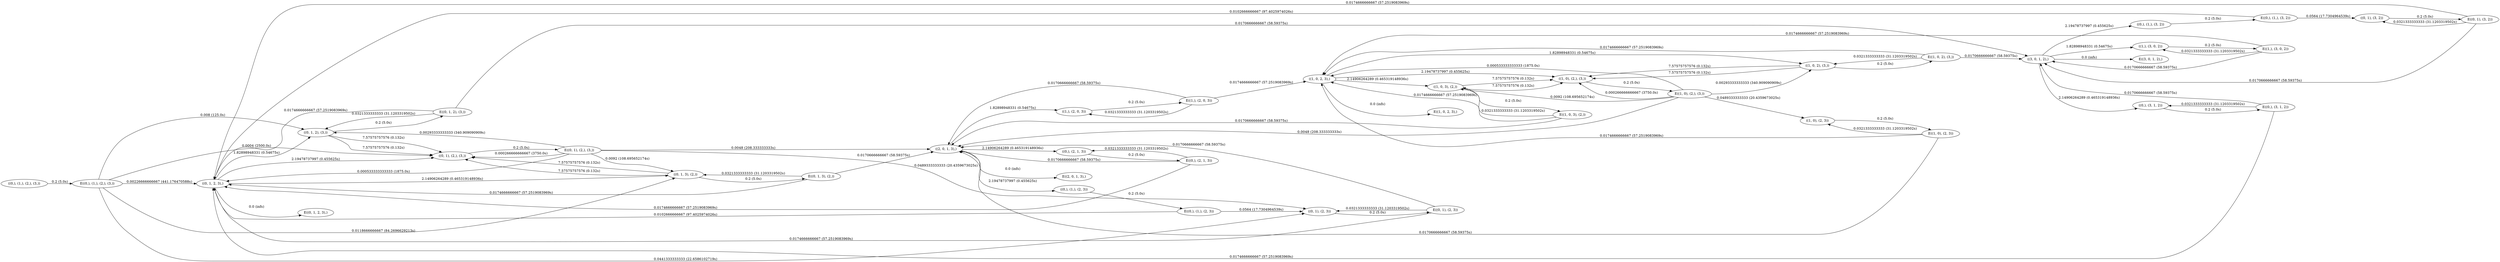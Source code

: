 digraph markov_chain { 
rankdir=LR;
"((0,), (1,), (2,), (3,))" -> "E((0,), (1,), (2,), (3,))" [ label = "0.2 (5.0s)" ]; 
"E((0,), (1,), (2,), (3,))" -> "((0, 1, 2, 3),)" [label = "0.00226666666667 (441.176470588s)" ]; 
"E((0,), (1,), (2,), (3,))" -> "((0, 1, 2), (3,))" [label = "0.008 (125.0s)" ]; 
"E((0,), (1,), (2,), (3,))" -> "((0, 1, 3), (2,))" [label = "0.0118666666667 (84.2696629213s)" ]; 
"E((0,), (1,), (2,), (3,))" -> "((0, 1), (2,), (3,))" [label = "0.0004 (2500.0s)" ]; 
"E((0,), (1,), (2,), (3,))" -> "((0, 1), (2, 3))" [label = "0.0441333333333 (22.6586102719s)" ]; 
"((0, 1, 2, 3),)" -> "E((0, 1, 2, 3),)" [ label = "0.0 (infs)" ]; 
"((0, 1, 2, 3),)" -> "((0, 1), (2,), (3,))" [ label = "2.19478737997 (0.455625s)" ]; 
"((0, 1, 2, 3),)" -> "((0, 1, 2), (3,))" [ label = "1.82898948331 (0.54675s)" ]; 
"((0, 1, 2, 3),)" -> "((0, 1, 3), (2,))" [ label = "2.14906264289 (0.465319148936s)" ]; 
"((0, 1), (2, 3))" -> "E((0, 1), (2, 3))" [ label = "0.2 (5.0s)" ]; 
"E((0, 1), (2, 3))" -> "((0, 1, 2, 3),)" [label = "0.0174666666667 (57.2519083969s)" ]; 
"E((0, 1), (2, 3))" -> "((0, 1), (2, 3))" [label = "0.0321333333333 (31.1203319502s)" ]; 
"E((0, 1), (2, 3))" -> "((2, 0, 1, 3),)" [label = "0.0170666666667 (58.59375s)" ]; 
"((0, 1, 2), (3,))" -> "E((0, 1, 2), (3,))" [ label = "0.2 (5.0s)" ]; 
"E((0, 1, 2), (3,))" -> "((0, 1, 2, 3),)" [label = "0.0174666666667 (57.2519083969s)" ]; 
"E((0, 1, 2), (3,))" -> "((3, 0, 1, 2),)" [label = "0.0170666666667 (58.59375s)" ]; 
"E((0, 1, 2), (3,))" -> "((0, 1, 2), (3,))" [label = "0.0321333333333 (31.1203319502s)" ]; 
"((0, 1, 2), (3,))" -> "((0, 1), (2,), (3,))" [ label = "7.57575757576 (0.132s)" ]; 
"((0, 1, 2), (3,))" -> "((0, 1), (2,), (3,))" [ label = "7.57575757576 (0.132s)" ]; 
"((2, 0, 1, 3),)" -> "E((2, 0, 1, 3),)" [ label = "0.0 (infs)" ]; 
"((2, 0, 1, 3),)" -> "((1,), (2, 0, 3))" [ label = "1.82898948331 (0.54675s)" ]; 
"((2, 0, 1, 3),)" -> "((0,), (1,), (2, 3))" [ label = "2.19478737997 (0.455625s)" ]; 
"((2, 0, 1, 3),)" -> "((0,), (2, 1, 3))" [ label = "2.14906264289 (0.465319148936s)" ]; 
"((0, 1), (2,), (3,))" -> "E((0, 1), (2,), (3,))" [ label = "0.2 (5.0s)" ]; 
"E((0, 1), (2,), (3,))" -> "((0, 1, 2, 3),)" [label = "0.000533333333333 (1875.0s)" ]; 
"E((0, 1), (2,), (3,))" -> "((0, 1), (2, 3))" [label = "0.0489333333333 (20.4359673025s)" ]; 
"E((0, 1), (2,), (3,))" -> "((0, 1, 3), (2,))" [label = "0.0092 (108.695652174s)" ]; 
"E((0, 1), (2,), (3,))" -> "((2, 0, 1, 3),)" [label = "0.0048 (208.333333333s)" ]; 
"E((0, 1), (2,), (3,))" -> "((0, 1, 2), (3,))" [label = "0.00293333333333 (340.909090909s)" ]; 
"E((0, 1), (2,), (3,))" -> "((0, 1), (2,), (3,))" [label = "0.000266666666667 (3750.0s)" ]; 
"((0, 1, 3), (2,))" -> "E((0, 1, 3), (2,))" [ label = "0.2 (5.0s)" ]; 
"E((0, 1, 3), (2,))" -> "((0, 1, 2, 3),)" [label = "0.0174666666667 (57.2519083969s)" ]; 
"E((0, 1, 3), (2,))" -> "((0, 1, 3), (2,))" [label = "0.0321333333333 (31.1203319502s)" ]; 
"E((0, 1, 3), (2,))" -> "((2, 0, 1, 3),)" [label = "0.0170666666667 (58.59375s)" ]; 
"((0, 1, 3), (2,))" -> "((0, 1), (2,), (3,))" [ label = "7.57575757576 (0.132s)" ]; 
"((0, 1, 3), (2,))" -> "((0, 1), (2,), (3,))" [ label = "7.57575757576 (0.132s)" ]; 
"((3, 0, 1, 2),)" -> "E((3, 0, 1, 2),)" [ label = "0.0 (infs)" ]; 
"((3, 0, 1, 2),)" -> "((1,), (3, 0, 2))" [ label = "1.82898948331 (0.54675s)" ]; 
"((3, 0, 1, 2),)" -> "((0,), (1,), (3, 2))" [ label = "2.19478737997 (0.455625s)" ]; 
"((3, 0, 1, 2),)" -> "((0,), (3, 1, 2))" [ label = "2.14906264289 (0.465319148936s)" ]; 
"((1,), (2, 0, 3))" -> "E((1,), (2, 0, 3))" [ label = "0.2 (5.0s)" ]; 
"E((1,), (2, 0, 3))" -> "((1,), (2, 0, 3))" [label = "0.0321333333333 (31.1203319502s)" ]; 
"E((1,), (2, 0, 3))" -> "((1, 0, 2, 3),)" [label = "0.0174666666667 (57.2519083969s)" ]; 
"E((1,), (2, 0, 3))" -> "((2, 0, 1, 3),)" [label = "0.0170666666667 (58.59375s)" ]; 
"((0,), (2, 1, 3))" -> "E((0,), (2, 1, 3))" [ label = "0.2 (5.0s)" ]; 
"E((0,), (2, 1, 3))" -> "((0, 1, 2, 3),)" [label = "0.0174666666667 (57.2519083969s)" ]; 
"E((0,), (2, 1, 3))" -> "((0,), (2, 1, 3))" [label = "0.0321333333333 (31.1203319502s)" ]; 
"E((0,), (2, 1, 3))" -> "((2, 0, 1, 3),)" [label = "0.0170666666667 (58.59375s)" ]; 
"((1,), (3, 0, 2))" -> "E((1,), (3, 0, 2))" [ label = "0.2 (5.0s)" ]; 
"E((1,), (3, 0, 2))" -> "((1, 0, 2, 3),)" [label = "0.0174666666667 (57.2519083969s)" ]; 
"E((1,), (3, 0, 2))" -> "((3, 0, 1, 2),)" [label = "0.0170666666667 (58.59375s)" ]; 
"E((1,), (3, 0, 2))" -> "((1,), (3, 0, 2))" [label = "0.0321333333333 (31.1203319502s)" ]; 
"((0,), (3, 1, 2))" -> "E((0,), (3, 1, 2))" [ label = "0.2 (5.0s)" ]; 
"E((0,), (3, 1, 2))" -> "((0, 1, 2, 3),)" [label = "0.0174666666667 (57.2519083969s)" ]; 
"E((0,), (3, 1, 2))" -> "((3, 0, 1, 2),)" [label = "0.0170666666667 (58.59375s)" ]; 
"E((0,), (3, 1, 2))" -> "((0,), (3, 1, 2))" [label = "0.0321333333333 (31.1203319502s)" ]; 
"((0,), (1,), (2, 3))" -> "E((0,), (1,), (2, 3))" [ label = "0.2 (5.0s)" ]; 
"E((0,), (1,), (2, 3))" -> "((0, 1), (2, 3))" [label = "0.0564 (17.7304964539s)" ]; 
"E((0,), (1,), (2, 3))" -> "((0, 1, 2, 3),)" [label = "0.0102666666667 (97.4025974026s)" ]; 
"((1, 0, 2, 3),)" -> "E((1, 0, 2, 3),)" [ label = "0.0 (infs)" ]; 
"((1, 0, 2, 3),)" -> "((1, 0, 3), (2,))" [ label = "2.14906264289 (0.465319148936s)" ]; 
"((1, 0, 2, 3),)" -> "((1, 0), (2,), (3,))" [ label = "2.19478737997 (0.455625s)" ]; 
"((1, 0, 2, 3),)" -> "((1, 0, 2), (3,))" [ label = "1.82898948331 (0.54675s)" ]; 
"((0,), (1,), (3, 2))" -> "E((0,), (1,), (3, 2))" [ label = "0.2 (5.0s)" ]; 
"E((0,), (1,), (3, 2))" -> "((0, 1, 2, 3),)" [label = "0.0102666666667 (97.4025974026s)" ]; 
"E((0,), (1,), (3, 2))" -> "((0, 1), (3, 2))" [label = "0.0564 (17.7304964539s)" ]; 
"((1, 0, 2), (3,))" -> "E((1, 0, 2), (3,))" [ label = "0.2 (5.0s)" ]; 
"E((1, 0, 2), (3,))" -> "((1, 0, 2, 3),)" [label = "0.0174666666667 (57.2519083969s)" ]; 
"E((1, 0, 2), (3,))" -> "((3, 0, 1, 2),)" [label = "0.0170666666667 (58.59375s)" ]; 
"E((1, 0, 2), (3,))" -> "((1, 0, 2), (3,))" [label = "0.0321333333333 (31.1203319502s)" ]; 
"((1, 0, 2), (3,))" -> "((1, 0), (2,), (3,))" [ label = "7.57575757576 (0.132s)" ]; 
"((1, 0, 2), (3,))" -> "((1, 0), (2,), (3,))" [ label = "7.57575757576 (0.132s)" ]; 
"((1, 0, 3), (2,))" -> "E((1, 0, 3), (2,))" [ label = "0.2 (5.0s)" ]; 
"E((1, 0, 3), (2,))" -> "((1, 0, 3), (2,))" [label = "0.0321333333333 (31.1203319502s)" ]; 
"E((1, 0, 3), (2,))" -> "((1, 0, 2, 3),)" [label = "0.0174666666667 (57.2519083969s)" ]; 
"E((1, 0, 3), (2,))" -> "((2, 0, 1, 3),)" [label = "0.0170666666667 (58.59375s)" ]; 
"((1, 0, 3), (2,))" -> "((1, 0), (2,), (3,))" [ label = "7.57575757576 (0.132s)" ]; 
"((1, 0, 3), (2,))" -> "((1, 0), (2,), (3,))" [ label = "7.57575757576 (0.132s)" ]; 
"((1, 0), (2,), (3,))" -> "E((1, 0), (2,), (3,))" [ label = "0.2 (5.0s)" ]; 
"E((1, 0), (2,), (3,))" -> "((1, 0, 2, 3),)" [label = "0.000533333333333 (1875.0s)" ]; 
"E((1, 0), (2,), (3,))" -> "((2, 0, 1, 3),)" [label = "0.0048 (208.333333333s)" ]; 
"E((1, 0), (2,), (3,))" -> "((1, 0, 2), (3,))" [label = "0.00293333333333 (340.909090909s)" ]; 
"E((1, 0), (2,), (3,))" -> "((1, 0), (2, 3))" [label = "0.0489333333333 (20.4359673025s)" ]; 
"E((1, 0), (2,), (3,))" -> "((1, 0, 3), (2,))" [label = "0.0092 (108.695652174s)" ]; 
"E((1, 0), (2,), (3,))" -> "((1, 0), (2,), (3,))" [label = "0.000266666666667 (3750.0s)" ]; 
"((0, 1), (3, 2))" -> "E((0, 1), (3, 2))" [ label = "0.2 (5.0s)" ]; 
"E((0, 1), (3, 2))" -> "((0, 1, 2, 3),)" [label = "0.0174666666667 (57.2519083969s)" ]; 
"E((0, 1), (3, 2))" -> "((3, 0, 1, 2),)" [label = "0.0170666666667 (58.59375s)" ]; 
"E((0, 1), (3, 2))" -> "((0, 1), (3, 2))" [label = "0.0321333333333 (31.1203319502s)" ]; 
"((1, 0), (2, 3))" -> "E((1, 0), (2, 3))" [ label = "0.2 (5.0s)" ]; 
"E((1, 0), (2, 3))" -> "((1, 0), (2, 3))" [label = "0.0321333333333 (31.1203319502s)" ]; 
"E((1, 0), (2, 3))" -> "((1, 0, 2, 3),)" [label = "0.0174666666667 (57.2519083969s)" ]; 
"E((1, 0), (2, 3))" -> "((2, 0, 1, 3),)" [label = "0.0170666666667 (58.59375s)" ]; 
}
